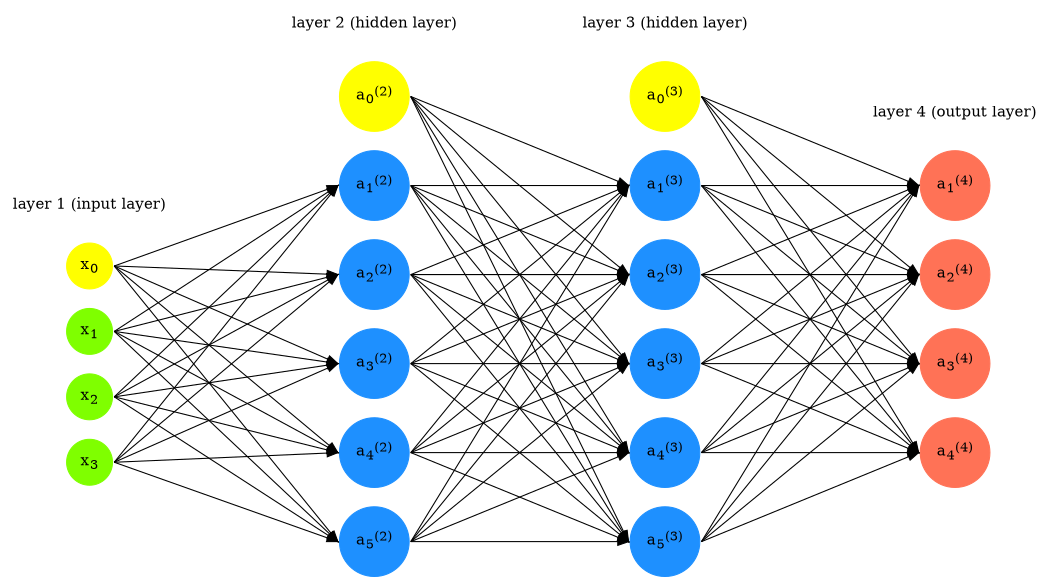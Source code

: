 
digraph G {
    size = "7,7";
    rankdir = LR;
    splines=false;
    edge[style=invis];
    ranksep= 1.4;
    {
    node [shape=circle, color=yellow, style=filled, fillcolor=yellow];
    x0 [label=<x<sub>0</sub>>];
    a02 [label=<a<sub>0</sub><sup>(2)</sup>>];
    a03 [label=<a<sub>0</sub><sup>(3)</sup>>];
    }
    {
    node [shape=circle, color=chartreuse, style=filled, fillcolor=chartreuse];
    x1 [label=<x<sub>1</sub>>];
    x2 [label=<x<sub>2</sub>>];
    x3 [label=<x<sub>3</sub>>];
}
{
    node [shape=circle, color=dodgerblue, style=filled, fillcolor=dodgerblue];
    a12 [label=<a<sub>1</sub><sup>(2)</sup>>];
    a22 [label=<a<sub>2</sub><sup>(2)</sup>>];
    a32 [label=<a<sub>3</sub><sup>(2)</sup>>];
    a42 [label=<a<sub>4</sub><sup>(2)</sup>>];
    a52 [label=<a<sub>5</sub><sup>(2)</sup>>];
    a13 [label=<a<sub>1</sub><sup>(3)</sup>>];
    a23 [label=<a<sub>2</sub><sup>(3)</sup>>];
    a33 [label=<a<sub>3</sub><sup>(3)</sup>>];
    a43 [label=<a<sub>4</sub><sup>(3)</sup>>];
    a53 [label=<a<sub>5</sub><sup>(3)</sup>>];
}
{
    node [shape=circle, color=coral1, style=filled, fillcolor=coral1];
    O1 [label=<a<sub>1</sub><sup>(4)</sup>>];
    O2 [label=<a<sub>2</sub><sup>(4)</sup>>];
    O3 [label=<a<sub>3</sub><sup>(4)</sup>>];
    O4 [label=<a<sub>4</sub><sup>(4)</sup>>];
}
    {
        rank=same;
        x0->x1->x2->x3;
    }
    {
        rank=same;
        a02->a12->a22->a32->a42->a52;
    }
    {
        rank=same;
        a03->a13->a23->a33->a43->a53;
    }
    {
        rank=same;
        O1->O2->O3->O4;
    }
    a02->a03;  // prevent tilting
    l0 [shape=plaintext, label="layer 1 (input layer)"];
    l0->x0;
    {rank=same; l0;x0};
    l1 [shape=plaintext, label="layer 2 (hidden layer)"];
    l1->a02;
    {rank=same; l1;a02};
    l2 [shape=plaintext, label="layer 3 (hidden layer)"];
    l2->a03;
    {rank=same; l2;a03};
    l3 [shape=plaintext, label="layer 4 (output layer)"];
    l3->O1;
    {rank=same; l3;O1};
    edge[style=solid, tailport=e, headport=w];
    {x0; x1; x2; x3} -> {a12;a22;a32;a42;a52};
    {a02;a12;a22;a32;a42;a52} -> {a13;a23;a33;a43;a53};
    {a03;a13;a23;a33;a43;a53} -> {O1,O2,O3,O4};
}


